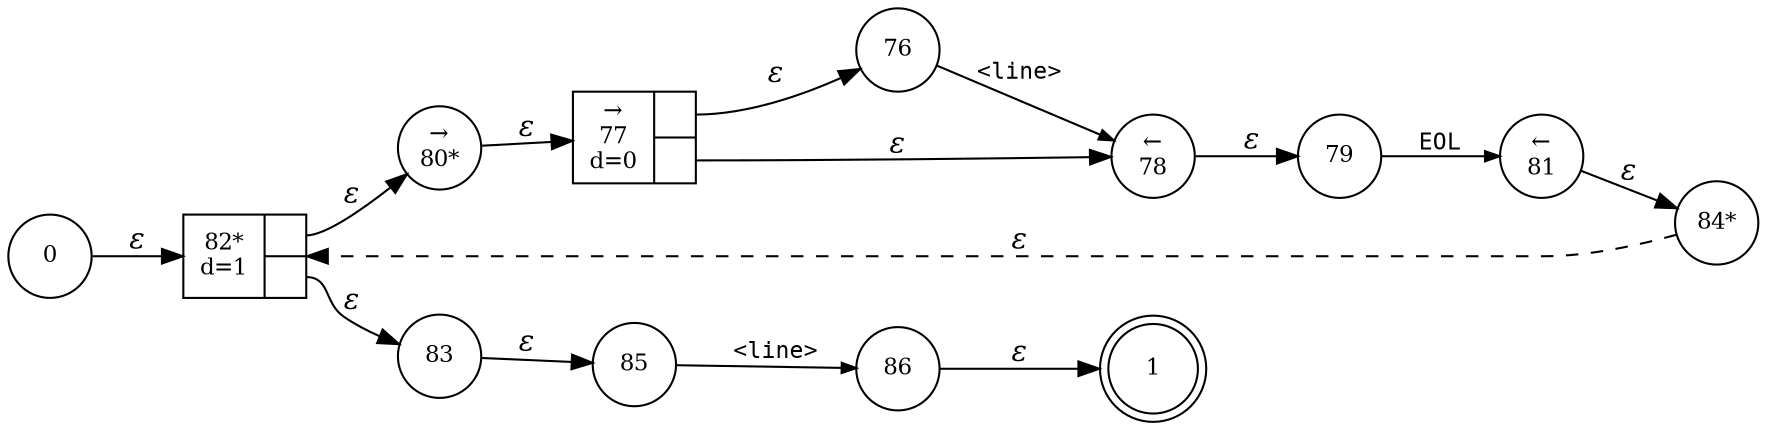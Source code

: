 digraph ATN {
rankdir=LR;
s1[fontsize=11, label="1", shape=doublecircle, fixedsize=true, width=.6];
s0[fontsize=11,label="0", shape=circle, fixedsize=true, width=.55, peripheries=1];
s76[fontsize=11,label="76", shape=circle, fixedsize=true, width=.55, peripheries=1];
s77[fontsize=11,label="{&rarr;\n77\nd=0|{<p0>|<p1>}}", shape=record, fixedsize=false, peripheries=1];
s78[fontsize=11,label="&larr;\n78", shape=circle, fixedsize=true, width=.55, peripheries=1];
s79[fontsize=11,label="79", shape=circle, fixedsize=true, width=.55, peripheries=1];
s80[fontsize=11,label="&rarr;\n80*", shape=circle, fixedsize=true, width=.55, peripheries=1];
s81[fontsize=11,label="&larr;\n81", shape=circle, fixedsize=true, width=.55, peripheries=1];
s82[fontsize=11,label="{82*\nd=1|{<p0>|<p1>}}", shape=record, fixedsize=false, peripheries=1];
s83[fontsize=11,label="83", shape=circle, fixedsize=true, width=.55, peripheries=1];
s84[fontsize=11,label="84*", shape=circle, fixedsize=true, width=.55, peripheries=1];
s85[fontsize=11,label="85", shape=circle, fixedsize=true, width=.55, peripheries=1];
s86[fontsize=11,label="86", shape=circle, fixedsize=true, width=.55, peripheries=1];
s0 -> s82 [fontname="Times-Italic", label="&epsilon;"];
s82:p0 -> s80 [fontname="Times-Italic", label="&epsilon;"];
s82:p1 -> s83 [fontname="Times-Italic", label="&epsilon;"];
s80 -> s77 [fontname="Times-Italic", label="&epsilon;"];
s83 -> s85 [fontname="Times-Italic", label="&epsilon;"];
s77:p0 -> s76 [fontname="Times-Italic", label="&epsilon;"];
s77:p1 -> s78 [fontname="Times-Italic", label="&epsilon;"];
s85 -> s86 [fontsize=11, fontname="Courier", arrowsize=.7, label = "<line>", arrowhead = normal];
s76 -> s78 [fontsize=11, fontname="Courier", arrowsize=.7, label = "<line>", arrowhead = normal];
s78 -> s79 [fontname="Times-Italic", label="&epsilon;"];
s86 -> s1 [fontname="Times-Italic", label="&epsilon;"];
s79 -> s81 [fontsize=11, fontname="Courier", arrowsize=.7, label = "EOL", arrowhead = normal];
s81 -> s84 [fontname="Times-Italic", label="&epsilon;"];
s84 -> s82 [fontname="Times-Italic", label="&epsilon;", style="dashed"];
}